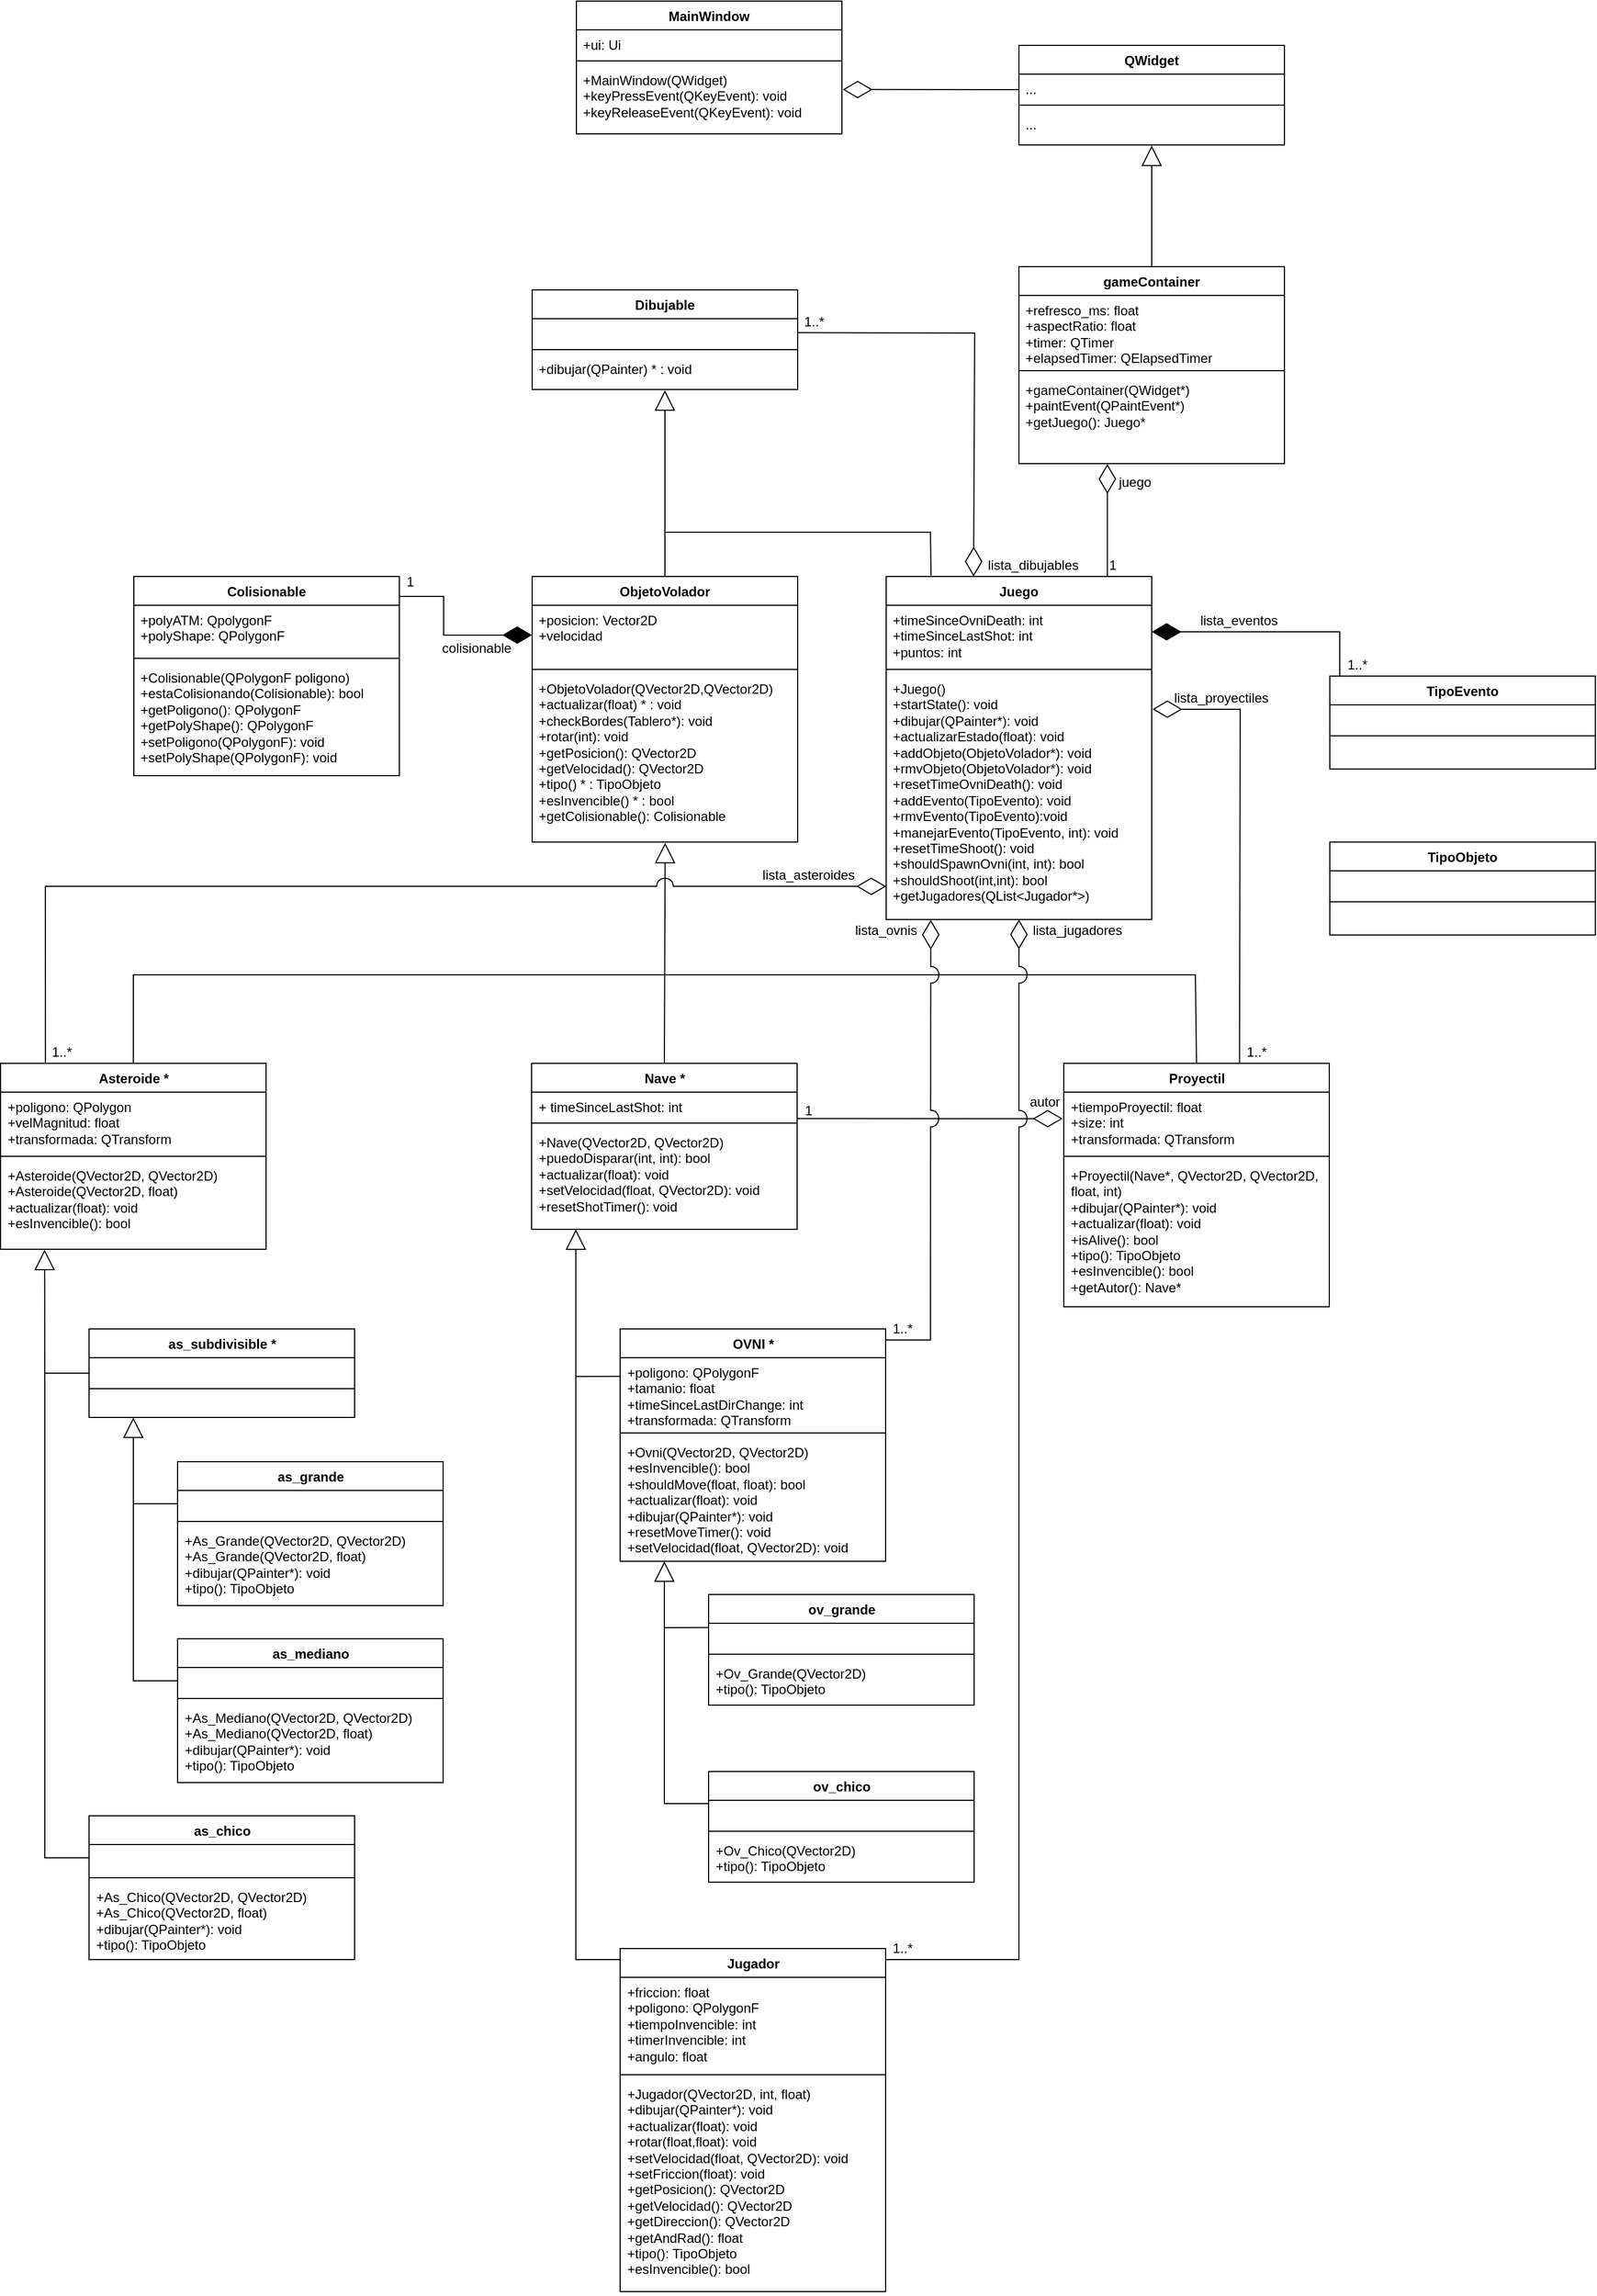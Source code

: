 <mxfile version="24.7.17">
  <diagram name="Page-1" id="pn2IBiz9rQjY-bVvJvox">
    <mxGraphModel dx="819" dy="2820" grid="1" gridSize="10" guides="1" tooltips="1" connect="1" arrows="1" fold="1" page="1" pageScale="1" pageWidth="827" pageHeight="1169" math="0" shadow="0">
      <root>
        <mxCell id="0" />
        <mxCell id="1" parent="0" />
        <mxCell id="4KDGW-qGhdqhRM9TrZcH-5" value="as_grande" style="swimlane;fontStyle=1;align=center;verticalAlign=top;childLayout=stackLayout;horizontal=1;startSize=26;horizontalStack=0;resizeParent=1;resizeParentMax=0;resizeLast=0;collapsible=1;marginBottom=0;whiteSpace=wrap;html=1;" parent="1" vertex="1">
          <mxGeometry x="199.5" y="-200" width="240" height="130" as="geometry" />
        </mxCell>
        <mxCell id="4KDGW-qGhdqhRM9TrZcH-6" value="&amp;nbsp;" style="text;strokeColor=none;fillColor=none;align=left;verticalAlign=top;spacingLeft=4;spacingRight=4;overflow=hidden;rotatable=0;points=[[0,0.5],[1,0.5]];portConstraint=eastwest;whiteSpace=wrap;html=1;" parent="4KDGW-qGhdqhRM9TrZcH-5" vertex="1">
          <mxGeometry y="26" width="240" height="24" as="geometry" />
        </mxCell>
        <mxCell id="4KDGW-qGhdqhRM9TrZcH-7" value="" style="line;strokeWidth=1;fillColor=none;align=left;verticalAlign=middle;spacingTop=-1;spacingLeft=3;spacingRight=3;rotatable=0;labelPosition=right;points=[];portConstraint=eastwest;strokeColor=inherit;" parent="4KDGW-qGhdqhRM9TrZcH-5" vertex="1">
          <mxGeometry y="50" width="240" height="8" as="geometry" />
        </mxCell>
        <mxCell id="4KDGW-qGhdqhRM9TrZcH-8" value="+As_Grande(QVector2D, QVector2D)&lt;br&gt;+As_Grande(QVector2D, float)&lt;div&gt;+dibujar(QPainter*): void&lt;/div&gt;&lt;div&gt;+tipo(): TipoObjeto&lt;/div&gt;" style="text;strokeColor=none;fillColor=none;align=left;verticalAlign=top;spacingLeft=4;spacingRight=4;overflow=hidden;rotatable=0;points=[[0,0.5],[1,0.5]];portConstraint=eastwest;whiteSpace=wrap;html=1;" parent="4KDGW-qGhdqhRM9TrZcH-5" vertex="1">
          <mxGeometry y="58" width="240" height="72" as="geometry" />
        </mxCell>
        <mxCell id="4KDGW-qGhdqhRM9TrZcH-9" value="as_mediano" style="swimlane;fontStyle=1;align=center;verticalAlign=top;childLayout=stackLayout;horizontal=1;startSize=26;horizontalStack=0;resizeParent=1;resizeParentMax=0;resizeLast=0;collapsible=1;marginBottom=0;whiteSpace=wrap;html=1;" parent="1" vertex="1">
          <mxGeometry x="199.5" y="-40" width="240" height="130" as="geometry" />
        </mxCell>
        <mxCell id="4KDGW-qGhdqhRM9TrZcH-10" value="&amp;nbsp;" style="text;strokeColor=none;fillColor=none;align=left;verticalAlign=top;spacingLeft=4;spacingRight=4;overflow=hidden;rotatable=0;points=[[0,0.5],[1,0.5]];portConstraint=eastwest;whiteSpace=wrap;html=1;" parent="4KDGW-qGhdqhRM9TrZcH-9" vertex="1">
          <mxGeometry y="26" width="240" height="24" as="geometry" />
        </mxCell>
        <mxCell id="4KDGW-qGhdqhRM9TrZcH-11" value="" style="line;strokeWidth=1;fillColor=none;align=left;verticalAlign=middle;spacingTop=-1;spacingLeft=3;spacingRight=3;rotatable=0;labelPosition=right;points=[];portConstraint=eastwest;strokeColor=inherit;" parent="4KDGW-qGhdqhRM9TrZcH-9" vertex="1">
          <mxGeometry y="50" width="240" height="8" as="geometry" />
        </mxCell>
        <mxCell id="4KDGW-qGhdqhRM9TrZcH-12" value="+As_Mediano(QVector2D, QVector2D)&lt;br&gt;+As_Mediano(QVector2D, float)&lt;div&gt;+dibujar(QPainter*): void&lt;/div&gt;&lt;div&gt;+tipo(): TipoObjeto&lt;/div&gt;" style="text;strokeColor=none;fillColor=none;align=left;verticalAlign=top;spacingLeft=4;spacingRight=4;overflow=hidden;rotatable=0;points=[[0,0.5],[1,0.5]];portConstraint=eastwest;whiteSpace=wrap;html=1;" parent="4KDGW-qGhdqhRM9TrZcH-9" vertex="1">
          <mxGeometry y="58" width="240" height="72" as="geometry" />
        </mxCell>
        <mxCell id="4KDGW-qGhdqhRM9TrZcH-13" value="as_chico&lt;div&gt;&lt;br&gt;&lt;/div&gt;" style="swimlane;fontStyle=1;align=center;verticalAlign=top;childLayout=stackLayout;horizontal=1;startSize=26;horizontalStack=0;resizeParent=1;resizeParentMax=0;resizeLast=0;collapsible=1;marginBottom=0;whiteSpace=wrap;html=1;" parent="1" vertex="1">
          <mxGeometry x="119.5" y="120" width="240" height="130" as="geometry" />
        </mxCell>
        <mxCell id="4KDGW-qGhdqhRM9TrZcH-14" value="&amp;nbsp;" style="text;strokeColor=none;fillColor=none;align=left;verticalAlign=top;spacingLeft=4;spacingRight=4;overflow=hidden;rotatable=0;points=[[0,0.5],[1,0.5]];portConstraint=eastwest;whiteSpace=wrap;html=1;" parent="4KDGW-qGhdqhRM9TrZcH-13" vertex="1">
          <mxGeometry y="26" width="240" height="26" as="geometry" />
        </mxCell>
        <mxCell id="4KDGW-qGhdqhRM9TrZcH-15" value="" style="line;strokeWidth=1;fillColor=none;align=left;verticalAlign=middle;spacingTop=-1;spacingLeft=3;spacingRight=3;rotatable=0;labelPosition=right;points=[];portConstraint=eastwest;strokeColor=inherit;" parent="4KDGW-qGhdqhRM9TrZcH-13" vertex="1">
          <mxGeometry y="52" width="240" height="8" as="geometry" />
        </mxCell>
        <mxCell id="4KDGW-qGhdqhRM9TrZcH-16" value="+As_Chico(QVector2D, QVector2D)&lt;br&gt;+As_Chico(QVector2D, float)&lt;div&gt;+dibujar(QPainter*): void&lt;/div&gt;&lt;div&gt;+tipo(): TipoObjeto&lt;/div&gt;" style="text;strokeColor=none;fillColor=none;align=left;verticalAlign=top;spacingLeft=4;spacingRight=4;overflow=hidden;rotatable=0;points=[[0,0.5],[1,0.5]];portConstraint=eastwest;whiteSpace=wrap;html=1;" parent="4KDGW-qGhdqhRM9TrZcH-13" vertex="1">
          <mxGeometry y="60" width="240" height="70" as="geometry" />
        </mxCell>
        <mxCell id="4KDGW-qGhdqhRM9TrZcH-23" value="as_subdivisible *&lt;div&gt;&lt;br&gt;&lt;/div&gt;" style="swimlane;fontStyle=1;align=center;verticalAlign=top;childLayout=stackLayout;horizontal=1;startSize=26;horizontalStack=0;resizeParent=1;resizeParentMax=0;resizeLast=0;collapsible=1;marginBottom=0;whiteSpace=wrap;html=1;" parent="1" vertex="1">
          <mxGeometry x="119.5" y="-320" width="240" height="80" as="geometry" />
        </mxCell>
        <mxCell id="4KDGW-qGhdqhRM9TrZcH-24" value="&amp;nbsp;" style="text;strokeColor=none;fillColor=none;align=left;verticalAlign=top;spacingLeft=4;spacingRight=4;overflow=hidden;rotatable=0;points=[[0,0.5],[1,0.5]];portConstraint=eastwest;whiteSpace=wrap;html=1;" parent="4KDGW-qGhdqhRM9TrZcH-23" vertex="1">
          <mxGeometry y="26" width="240" height="24" as="geometry" />
        </mxCell>
        <mxCell id="4KDGW-qGhdqhRM9TrZcH-25" value="" style="line;strokeWidth=1;fillColor=none;align=left;verticalAlign=middle;spacingTop=-1;spacingLeft=3;spacingRight=3;rotatable=0;labelPosition=right;points=[];portConstraint=eastwest;strokeColor=inherit;" parent="4KDGW-qGhdqhRM9TrZcH-23" vertex="1">
          <mxGeometry y="50" width="240" height="8" as="geometry" />
        </mxCell>
        <mxCell id="4KDGW-qGhdqhRM9TrZcH-26" value="&amp;nbsp;" style="text;strokeColor=none;fillColor=none;align=left;verticalAlign=top;spacingLeft=4;spacingRight=4;overflow=hidden;rotatable=0;points=[[0,0.5],[1,0.5]];portConstraint=eastwest;whiteSpace=wrap;html=1;" parent="4KDGW-qGhdqhRM9TrZcH-23" vertex="1">
          <mxGeometry y="58" width="240" height="22" as="geometry" />
        </mxCell>
        <mxCell id="4KDGW-qGhdqhRM9TrZcH-28" value="OVNI *" style="swimlane;fontStyle=1;align=center;verticalAlign=top;childLayout=stackLayout;horizontal=1;startSize=26;horizontalStack=0;resizeParent=1;resizeParentMax=0;resizeLast=0;collapsible=1;marginBottom=0;whiteSpace=wrap;html=1;" parent="1" vertex="1">
          <mxGeometry x="599.5" y="-320" width="240" height="210" as="geometry" />
        </mxCell>
        <mxCell id="4KDGW-qGhdqhRM9TrZcH-29" value="+poligono: QPolygonF&lt;div&gt;+tamanio: float&lt;/div&gt;&lt;div&gt;+timeSinceLastDirChange: int&lt;/div&gt;&lt;div&gt;+transformada: QTransform&lt;/div&gt;" style="text;strokeColor=none;fillColor=none;align=left;verticalAlign=top;spacingLeft=4;spacingRight=4;overflow=hidden;rotatable=0;points=[[0,0.5],[1,0.5]];portConstraint=eastwest;whiteSpace=wrap;html=1;" parent="4KDGW-qGhdqhRM9TrZcH-28" vertex="1">
          <mxGeometry y="26" width="240" height="64" as="geometry" />
        </mxCell>
        <mxCell id="4KDGW-qGhdqhRM9TrZcH-30" value="" style="line;strokeWidth=1;fillColor=none;align=left;verticalAlign=middle;spacingTop=-1;spacingLeft=3;spacingRight=3;rotatable=0;labelPosition=right;points=[];portConstraint=eastwest;strokeColor=inherit;" parent="4KDGW-qGhdqhRM9TrZcH-28" vertex="1">
          <mxGeometry y="90" width="240" height="8" as="geometry" />
        </mxCell>
        <mxCell id="4KDGW-qGhdqhRM9TrZcH-31" value="+Ovni(QVector2D, QVector2D)&lt;div&gt;+esInvencible(): bool&lt;/div&gt;&lt;div&gt;+shouldMove(float, float): bool&lt;/div&gt;&lt;div&gt;+actualizar(float): void&lt;/div&gt;&lt;div&gt;+dibujar(QPainter*): void&lt;/div&gt;&lt;div&gt;+resetMoveTimer(): void&lt;/div&gt;&lt;div&gt;+setVelocidad(float, QVector2D): void&lt;/div&gt;" style="text;strokeColor=none;fillColor=none;align=left;verticalAlign=top;spacingLeft=4;spacingRight=4;overflow=hidden;rotatable=0;points=[[0,0.5],[1,0.5]];portConstraint=eastwest;whiteSpace=wrap;html=1;" parent="4KDGW-qGhdqhRM9TrZcH-28" vertex="1">
          <mxGeometry y="98" width="240" height="112" as="geometry" />
        </mxCell>
        <mxCell id="4KDGW-qGhdqhRM9TrZcH-32" value="ov_grande" style="swimlane;fontStyle=1;align=center;verticalAlign=top;childLayout=stackLayout;horizontal=1;startSize=26;horizontalStack=0;resizeParent=1;resizeParentMax=0;resizeLast=0;collapsible=1;marginBottom=0;whiteSpace=wrap;html=1;" parent="1" vertex="1">
          <mxGeometry x="679.5" y="-80" width="240" height="100" as="geometry" />
        </mxCell>
        <mxCell id="4KDGW-qGhdqhRM9TrZcH-33" value="&amp;nbsp;" style="text;strokeColor=none;fillColor=none;align=left;verticalAlign=top;spacingLeft=4;spacingRight=4;overflow=hidden;rotatable=0;points=[[0,0.5],[1,0.5]];portConstraint=eastwest;whiteSpace=wrap;html=1;" parent="4KDGW-qGhdqhRM9TrZcH-32" vertex="1">
          <mxGeometry y="26" width="240" height="24" as="geometry" />
        </mxCell>
        <mxCell id="4KDGW-qGhdqhRM9TrZcH-34" value="" style="line;strokeWidth=1;fillColor=none;align=left;verticalAlign=middle;spacingTop=-1;spacingLeft=3;spacingRight=3;rotatable=0;labelPosition=right;points=[];portConstraint=eastwest;strokeColor=inherit;" parent="4KDGW-qGhdqhRM9TrZcH-32" vertex="1">
          <mxGeometry y="50" width="240" height="8" as="geometry" />
        </mxCell>
        <mxCell id="4KDGW-qGhdqhRM9TrZcH-35" value="+Ov_Grande(QVector2D)&lt;div&gt;+tipo(): TipoObjeto&lt;/div&gt;" style="text;strokeColor=none;fillColor=none;align=left;verticalAlign=top;spacingLeft=4;spacingRight=4;overflow=hidden;rotatable=0;points=[[0,0.5],[1,0.5]];portConstraint=eastwest;whiteSpace=wrap;html=1;" parent="4KDGW-qGhdqhRM9TrZcH-32" vertex="1">
          <mxGeometry y="58" width="240" height="42" as="geometry" />
        </mxCell>
        <mxCell id="4KDGW-qGhdqhRM9TrZcH-36" value="ov_chico" style="swimlane;fontStyle=1;align=center;verticalAlign=top;childLayout=stackLayout;horizontal=1;startSize=26;horizontalStack=0;resizeParent=1;resizeParentMax=0;resizeLast=0;collapsible=1;marginBottom=0;whiteSpace=wrap;html=1;" parent="1" vertex="1">
          <mxGeometry x="679.5" y="80" width="240" height="100" as="geometry" />
        </mxCell>
        <mxCell id="4KDGW-qGhdqhRM9TrZcH-37" value="&amp;nbsp;" style="text;strokeColor=none;fillColor=none;align=left;verticalAlign=top;spacingLeft=4;spacingRight=4;overflow=hidden;rotatable=0;points=[[0,0.5],[1,0.5]];portConstraint=eastwest;whiteSpace=wrap;html=1;" parent="4KDGW-qGhdqhRM9TrZcH-36" vertex="1">
          <mxGeometry y="26" width="240" height="24" as="geometry" />
        </mxCell>
        <mxCell id="4KDGW-qGhdqhRM9TrZcH-38" value="" style="line;strokeWidth=1;fillColor=none;align=left;verticalAlign=middle;spacingTop=-1;spacingLeft=3;spacingRight=3;rotatable=0;labelPosition=right;points=[];portConstraint=eastwest;strokeColor=inherit;" parent="4KDGW-qGhdqhRM9TrZcH-36" vertex="1">
          <mxGeometry y="50" width="240" height="8" as="geometry" />
        </mxCell>
        <mxCell id="4KDGW-qGhdqhRM9TrZcH-39" value="+Ov_Chico(QVector2D)&lt;div&gt;+tipo(): TipoObjeto&lt;/div&gt;" style="text;strokeColor=none;fillColor=none;align=left;verticalAlign=top;spacingLeft=4;spacingRight=4;overflow=hidden;rotatable=0;points=[[0,0.5],[1,0.5]];portConstraint=eastwest;whiteSpace=wrap;html=1;" parent="4KDGW-qGhdqhRM9TrZcH-36" vertex="1">
          <mxGeometry y="58" width="240" height="42" as="geometry" />
        </mxCell>
        <mxCell id="4KDGW-qGhdqhRM9TrZcH-42" value="Jugador" style="swimlane;fontStyle=1;align=center;verticalAlign=top;childLayout=stackLayout;horizontal=1;startSize=26;horizontalStack=0;resizeParent=1;resizeParentMax=0;resizeLast=0;collapsible=1;marginBottom=0;whiteSpace=wrap;html=1;" parent="1" vertex="1">
          <mxGeometry x="599.5" y="240" width="240" height="310" as="geometry" />
        </mxCell>
        <mxCell id="4KDGW-qGhdqhRM9TrZcH-43" value="+friccion: float&lt;div&gt;+poligono: QPolygonF&lt;/div&gt;&lt;div&gt;+tiempoInvencible: int&lt;/div&gt;&lt;div&gt;+timerInvencible: int&lt;/div&gt;&lt;div&gt;+angulo: float&lt;/div&gt;" style="text;strokeColor=none;fillColor=none;align=left;verticalAlign=top;spacingLeft=4;spacingRight=4;overflow=hidden;rotatable=0;points=[[0,0.5],[1,0.5]];portConstraint=eastwest;whiteSpace=wrap;html=1;" parent="4KDGW-qGhdqhRM9TrZcH-42" vertex="1">
          <mxGeometry y="26" width="240" height="84" as="geometry" />
        </mxCell>
        <mxCell id="4KDGW-qGhdqhRM9TrZcH-44" value="" style="line;strokeWidth=1;fillColor=none;align=left;verticalAlign=middle;spacingTop=-1;spacingLeft=3;spacingRight=3;rotatable=0;labelPosition=right;points=[];portConstraint=eastwest;strokeColor=inherit;" parent="4KDGW-qGhdqhRM9TrZcH-42" vertex="1">
          <mxGeometry y="110" width="240" height="8" as="geometry" />
        </mxCell>
        <mxCell id="4KDGW-qGhdqhRM9TrZcH-45" value="&lt;div&gt;+Jugador(QVector2D, int, float)&lt;/div&gt;&lt;div&gt;+dibujar(QPainter*): void&lt;/div&gt;&lt;div&gt;+actualizar(float): void&lt;/div&gt;&lt;div&gt;+rotar(float,float): void&lt;/div&gt;&lt;div&gt;+setVelocidad(float, QVector2D): void&lt;/div&gt;&lt;div&gt;+setFriccion(float): void&lt;/div&gt;&lt;div&gt;+getPosicion(): QVector2D&lt;/div&gt;&lt;div&gt;+getVelocidad(): QVector2D&lt;/div&gt;&lt;div&gt;+getDireccion(): QVector2D&lt;/div&gt;&lt;div&gt;+getAndRad(): float&lt;/div&gt;&lt;div&gt;+tipo(): TipoObjeto&lt;/div&gt;&lt;div&gt;+esInvencible(): bool&lt;/div&gt;" style="text;strokeColor=none;fillColor=none;align=left;verticalAlign=top;spacingLeft=4;spacingRight=4;overflow=hidden;rotatable=0;points=[[0,0.5],[1,0.5]];portConstraint=eastwest;whiteSpace=wrap;html=1;" parent="4KDGW-qGhdqhRM9TrZcH-42" vertex="1">
          <mxGeometry y="118" width="240" height="192" as="geometry" />
        </mxCell>
        <mxCell id="4KDGW-qGhdqhRM9TrZcH-46" value="Proyectil" style="swimlane;fontStyle=1;align=center;verticalAlign=top;childLayout=stackLayout;horizontal=1;startSize=26;horizontalStack=0;resizeParent=1;resizeParentMax=0;resizeLast=0;collapsible=1;marginBottom=0;whiteSpace=wrap;html=1;" parent="1" vertex="1">
          <mxGeometry x="1000.5" y="-560" width="240" height="220" as="geometry" />
        </mxCell>
        <mxCell id="4KDGW-qGhdqhRM9TrZcH-47" value="&lt;div&gt;+tiempoProyectil: float&lt;/div&gt;&lt;div&gt;+size: int&lt;/div&gt;&lt;div&gt;+transformada: QTransform&lt;/div&gt;" style="text;strokeColor=none;fillColor=none;align=left;verticalAlign=top;spacingLeft=4;spacingRight=4;overflow=hidden;rotatable=0;points=[[0,0.5],[1,0.5]];portConstraint=eastwest;whiteSpace=wrap;html=1;" parent="4KDGW-qGhdqhRM9TrZcH-46" vertex="1">
          <mxGeometry y="26" width="240" height="54" as="geometry" />
        </mxCell>
        <mxCell id="4KDGW-qGhdqhRM9TrZcH-48" value="" style="line;strokeWidth=1;fillColor=none;align=left;verticalAlign=middle;spacingTop=-1;spacingLeft=3;spacingRight=3;rotatable=0;labelPosition=right;points=[];portConstraint=eastwest;strokeColor=inherit;" parent="4KDGW-qGhdqhRM9TrZcH-46" vertex="1">
          <mxGeometry y="80" width="240" height="8" as="geometry" />
        </mxCell>
        <mxCell id="4KDGW-qGhdqhRM9TrZcH-49" value="+Proyectil(Nave*, QVector2D, QVector2D, float, int)&lt;div&gt;+dibujar(QPainter*): void&lt;/div&gt;&lt;div&gt;+actualizar(float): void&lt;/div&gt;&lt;div&gt;+isAlive(): bool&lt;/div&gt;&lt;div&gt;+tipo(): TipoObjeto&lt;/div&gt;&lt;div&gt;+esInvencible(): bool&lt;/div&gt;&lt;div&gt;+getAutor(): Nave*&lt;/div&gt;" style="text;strokeColor=none;fillColor=none;align=left;verticalAlign=top;spacingLeft=4;spacingRight=4;overflow=hidden;rotatable=0;points=[[0,0.5],[1,0.5]];portConstraint=eastwest;whiteSpace=wrap;html=1;" parent="4KDGW-qGhdqhRM9TrZcH-46" vertex="1">
          <mxGeometry y="88" width="240" height="132" as="geometry" />
        </mxCell>
        <mxCell id="4KDGW-qGhdqhRM9TrZcH-51" value="Nave *" style="swimlane;fontStyle=1;align=center;verticalAlign=top;childLayout=stackLayout;horizontal=1;startSize=26;horizontalStack=0;resizeParent=1;resizeParentMax=0;resizeLast=0;collapsible=1;marginBottom=0;whiteSpace=wrap;html=1;" parent="1" vertex="1">
          <mxGeometry x="519.5" y="-560" width="240" height="150" as="geometry" />
        </mxCell>
        <mxCell id="4KDGW-qGhdqhRM9TrZcH-52" value="+ timeSinceLastShot: int&lt;div&gt;&lt;/div&gt;" style="text;strokeColor=none;fillColor=none;align=left;verticalAlign=top;spacingLeft=4;spacingRight=4;overflow=hidden;rotatable=0;points=[[0,0.5],[1,0.5]];portConstraint=eastwest;whiteSpace=wrap;html=1;" parent="4KDGW-qGhdqhRM9TrZcH-51" vertex="1">
          <mxGeometry y="26" width="240" height="24" as="geometry" />
        </mxCell>
        <mxCell id="4KDGW-qGhdqhRM9TrZcH-53" value="" style="line;strokeWidth=1;fillColor=none;align=left;verticalAlign=middle;spacingTop=-1;spacingLeft=3;spacingRight=3;rotatable=0;labelPosition=right;points=[];portConstraint=eastwest;strokeColor=inherit;" parent="4KDGW-qGhdqhRM9TrZcH-51" vertex="1">
          <mxGeometry y="50" width="240" height="8" as="geometry" />
        </mxCell>
        <mxCell id="4KDGW-qGhdqhRM9TrZcH-54" value="+Nave(QVector2D, QVector2D)&lt;div&gt;+puedoDisparar(int, int): bool&lt;/div&gt;&lt;div&gt;+actualizar(float): void&lt;/div&gt;&lt;div&gt;+setVelocidad(float, QVector2D): void&lt;/div&gt;&lt;div&gt;+resetShotTimer(): void&lt;/div&gt;&lt;div&gt;&lt;br&gt;&lt;/div&gt;" style="text;strokeColor=none;fillColor=none;align=left;verticalAlign=top;spacingLeft=4;spacingRight=4;overflow=hidden;rotatable=0;points=[[0,0.5],[1,0.5]];portConstraint=eastwest;whiteSpace=wrap;html=1;" parent="4KDGW-qGhdqhRM9TrZcH-51" vertex="1">
          <mxGeometry y="58" width="240" height="92" as="geometry" />
        </mxCell>
        <mxCell id="4KDGW-qGhdqhRM9TrZcH-63" value="ObjetoVolador" style="swimlane;fontStyle=1;align=center;verticalAlign=top;childLayout=stackLayout;horizontal=1;startSize=26;horizontalStack=0;resizeParent=1;resizeParentMax=0;resizeLast=0;collapsible=1;marginBottom=0;whiteSpace=wrap;html=1;" parent="1" vertex="1">
          <mxGeometry x="520" y="-1000" width="240" height="240" as="geometry" />
        </mxCell>
        <mxCell id="4KDGW-qGhdqhRM9TrZcH-64" value="+posicion: Vector2D&lt;div&gt;+velocidad&lt;/div&gt;&lt;div&gt;&lt;br&gt;&lt;/div&gt;" style="text;strokeColor=none;fillColor=none;align=left;verticalAlign=top;spacingLeft=4;spacingRight=4;overflow=hidden;rotatable=0;points=[[0,0.5],[1,0.5]];portConstraint=eastwest;whiteSpace=wrap;html=1;" parent="4KDGW-qGhdqhRM9TrZcH-63" vertex="1">
          <mxGeometry y="26" width="240" height="54" as="geometry" />
        </mxCell>
        <mxCell id="4KDGW-qGhdqhRM9TrZcH-65" value="" style="line;strokeWidth=1;fillColor=none;align=left;verticalAlign=middle;spacingTop=-1;spacingLeft=3;spacingRight=3;rotatable=0;labelPosition=right;points=[];portConstraint=eastwest;strokeColor=inherit;" parent="4KDGW-qGhdqhRM9TrZcH-63" vertex="1">
          <mxGeometry y="80" width="240" height="8" as="geometry" />
        </mxCell>
        <mxCell id="4KDGW-qGhdqhRM9TrZcH-66" value="+ObjetoVolador(QVector2D,QVector2D)&lt;div&gt;+actualizar(float) * : void&lt;/div&gt;&lt;div&gt;+checkBordes(Tablero*): void&lt;/div&gt;&lt;div&gt;+rotar(int): void&lt;/div&gt;&lt;div&gt;+getPosicion():&amp;nbsp;&lt;span style=&quot;background-color: initial;&quot;&gt;QVector2D&lt;/span&gt;&lt;/div&gt;&lt;div&gt;&lt;span style=&quot;background-color: initial;&quot;&gt;+getVelocidad():&amp;nbsp;&lt;/span&gt;&lt;span style=&quot;background-color: initial;&quot;&gt;QVector2D&lt;/span&gt;&lt;/div&gt;&lt;div&gt;&lt;span style=&quot;background-color: initial;&quot;&gt;+tipo() * : TipoObjeto&lt;/span&gt;&lt;/div&gt;&lt;div&gt;+esInvencible() * : bool&lt;/div&gt;&lt;div&gt;+getColisionable(): Colisionable&lt;/div&gt;" style="text;strokeColor=none;fillColor=none;align=left;verticalAlign=top;spacingLeft=4;spacingRight=4;overflow=hidden;rotatable=0;points=[[0,0.5],[1,0.5]];portConstraint=eastwest;whiteSpace=wrap;html=1;" parent="4KDGW-qGhdqhRM9TrZcH-63" vertex="1">
          <mxGeometry y="88" width="240" height="152" as="geometry" />
        </mxCell>
        <mxCell id="X3d0VEIttys0VYD3bVM_-2" value="Asteroide *" style="swimlane;fontStyle=1;align=center;verticalAlign=top;childLayout=stackLayout;horizontal=1;startSize=26;horizontalStack=0;resizeParent=1;resizeParentMax=0;resizeLast=0;collapsible=1;marginBottom=0;whiteSpace=wrap;html=1;" vertex="1" parent="1">
          <mxGeometry x="39.5" y="-560" width="240" height="168" as="geometry" />
        </mxCell>
        <mxCell id="X3d0VEIttys0VYD3bVM_-3" value="+poligono: QPolygon&lt;div&gt;&lt;/div&gt;&lt;div&gt;+velMagnitud: float&lt;/div&gt;&lt;div&gt;+transformada: QTransform&lt;/div&gt;" style="text;strokeColor=none;fillColor=none;align=left;verticalAlign=top;spacingLeft=4;spacingRight=4;overflow=hidden;rotatable=0;points=[[0,0.5],[1,0.5]];portConstraint=eastwest;whiteSpace=wrap;html=1;" vertex="1" parent="X3d0VEIttys0VYD3bVM_-2">
          <mxGeometry y="26" width="240" height="54" as="geometry" />
        </mxCell>
        <mxCell id="X3d0VEIttys0VYD3bVM_-4" value="" style="line;strokeWidth=1;fillColor=none;align=left;verticalAlign=middle;spacingTop=-1;spacingLeft=3;spacingRight=3;rotatable=0;labelPosition=right;points=[];portConstraint=eastwest;strokeColor=inherit;" vertex="1" parent="X3d0VEIttys0VYD3bVM_-2">
          <mxGeometry y="80" width="240" height="8" as="geometry" />
        </mxCell>
        <mxCell id="X3d0VEIttys0VYD3bVM_-5" value="+Asteroide(QVector2D, QVector2D)&lt;br&gt;+Asteroide(QVector2D, float)&lt;div&gt;+actualizar(float): void&lt;/div&gt;&lt;div&gt;+esInvencible(): bool&lt;br&gt;&lt;div&gt;&lt;span style=&quot;color: rgba(0, 0, 0, 0); font-family: monospace; font-size: 0px; text-wrap: nowrap;&quot;&gt;+%3CmxGraphModel%3E%3Croot%3E%3CmxCell%20id%3D%220%22%2F%3E%3CmxCell%20id%3D%221%22%20parent%3D%220%22%2F%3E%3CmxCell%20id%3D%222%22%20value%3D%22%22%20style%3D%22endArrow%3Dblock%3BendSize%3D16%3BendFill%3D0%3Bhtml%3D1%3Brounded%3D0%3BentryX%3D0.501%3BentryY%3D1.004%3BentryDx%3D0%3BentryDy%3D0%3BentryPerimeter%3D0%3BexitX%3D0.5%3BexitY%3D0%3BexitDx%3D0%3BexitDy%3D0%3B%22%20edge%3D%221%22%20parent%3D%221%22%3E%3CmxGeometry%20width%3D%22160%22%20relative%3D%221%22%20as%3D%22geometry%22%3E%3CmxPoint%20x%3D%22640%22%20y%3D%22-600%22%20as%3D%22sourcePoint%22%2F%3E%3CmxPoint%20x%3D%22640%22%20y%3D%22-759%22%20as%3D%22targetPoint%22%2F%3E%3C%2FmxGeometry%3E%3C%2FmxCell%3E%3C%2Froot%3E%3C%2FmxGraphModel%3EQV&lt;br&gt;&lt;br&gt;&lt;/span&gt;&lt;/div&gt;&lt;/div&gt;" style="text;strokeColor=none;fillColor=none;align=left;verticalAlign=top;spacingLeft=4;spacingRight=4;overflow=hidden;rotatable=0;points=[[0,0.5],[1,0.5]];portConstraint=eastwest;whiteSpace=wrap;html=1;" vertex="1" parent="X3d0VEIttys0VYD3bVM_-2">
          <mxGeometry y="88" width="240" height="80" as="geometry" />
        </mxCell>
        <mxCell id="X3d0VEIttys0VYD3bVM_-7" value="Dibujable" style="swimlane;fontStyle=1;align=center;verticalAlign=top;childLayout=stackLayout;horizontal=1;startSize=26;horizontalStack=0;resizeParent=1;resizeParentMax=0;resizeLast=0;collapsible=1;marginBottom=0;whiteSpace=wrap;html=1;" vertex="1" parent="1">
          <mxGeometry x="520" y="-1259" width="240" height="90" as="geometry" />
        </mxCell>
        <mxCell id="X3d0VEIttys0VYD3bVM_-8" value="&lt;div&gt;&lt;/div&gt;" style="text;strokeColor=none;fillColor=none;align=left;verticalAlign=top;spacingLeft=4;spacingRight=4;overflow=hidden;rotatable=0;points=[[0,0.5],[1,0.5]];portConstraint=eastwest;whiteSpace=wrap;html=1;" vertex="1" parent="X3d0VEIttys0VYD3bVM_-7">
          <mxGeometry y="26" width="240" height="24" as="geometry" />
        </mxCell>
        <mxCell id="X3d0VEIttys0VYD3bVM_-9" value="" style="line;strokeWidth=1;fillColor=none;align=left;verticalAlign=middle;spacingTop=-1;spacingLeft=3;spacingRight=3;rotatable=0;labelPosition=right;points=[];portConstraint=eastwest;strokeColor=inherit;" vertex="1" parent="X3d0VEIttys0VYD3bVM_-7">
          <mxGeometry y="50" width="240" height="8" as="geometry" />
        </mxCell>
        <mxCell id="X3d0VEIttys0VYD3bVM_-10" value="&lt;div&gt;+dibujar(QPainter) * : void&amp;nbsp;&lt;/div&gt;" style="text;strokeColor=none;fillColor=none;align=left;verticalAlign=top;spacingLeft=4;spacingRight=4;overflow=hidden;rotatable=0;points=[[0,0.5],[1,0.5]];portConstraint=eastwest;whiteSpace=wrap;html=1;" vertex="1" parent="X3d0VEIttys0VYD3bVM_-7">
          <mxGeometry y="58" width="240" height="32" as="geometry" />
        </mxCell>
        <mxCell id="X3d0VEIttys0VYD3bVM_-11" value="gameContainer" style="swimlane;fontStyle=1;align=center;verticalAlign=top;childLayout=stackLayout;horizontal=1;startSize=26;horizontalStack=0;resizeParent=1;resizeParentMax=0;resizeLast=0;collapsible=1;marginBottom=0;whiteSpace=wrap;html=1;" vertex="1" parent="1">
          <mxGeometry x="960" y="-1280" width="240" height="178" as="geometry" />
        </mxCell>
        <mxCell id="X3d0VEIttys0VYD3bVM_-12" value="+refresco_ms: float&lt;div&gt;&lt;/div&gt;&lt;div&gt;+aspectRatio: floa&lt;span style=&quot;background-color: initial;&quot;&gt;t&lt;/span&gt;&lt;/div&gt;&lt;div&gt;&lt;span style=&quot;background-color: initial;&quot;&gt;+timer: QTimer&lt;/span&gt;&lt;/div&gt;&lt;div&gt;&lt;span style=&quot;background-color: initial;&quot;&gt;+elapsedTimer: QElapsedTimer&lt;/span&gt;&lt;/div&gt;" style="text;strokeColor=none;fillColor=none;align=left;verticalAlign=top;spacingLeft=4;spacingRight=4;overflow=hidden;rotatable=0;points=[[0,0.5],[1,0.5]];portConstraint=eastwest;whiteSpace=wrap;html=1;" vertex="1" parent="X3d0VEIttys0VYD3bVM_-11">
          <mxGeometry y="26" width="240" height="64" as="geometry" />
        </mxCell>
        <mxCell id="X3d0VEIttys0VYD3bVM_-13" value="" style="line;strokeWidth=1;fillColor=none;align=left;verticalAlign=middle;spacingTop=-1;spacingLeft=3;spacingRight=3;rotatable=0;labelPosition=right;points=[];portConstraint=eastwest;strokeColor=inherit;" vertex="1" parent="X3d0VEIttys0VYD3bVM_-11">
          <mxGeometry y="90" width="240" height="8" as="geometry" />
        </mxCell>
        <mxCell id="X3d0VEIttys0VYD3bVM_-14" value="+gameContainer(QWidget*)&lt;div&gt;+paintEvent(QPaintEvent*)&lt;/div&gt;&lt;div&gt;+getJuego(): Juego*&lt;/div&gt;" style="text;strokeColor=none;fillColor=none;align=left;verticalAlign=top;spacingLeft=4;spacingRight=4;overflow=hidden;rotatable=0;points=[[0,0.5],[1,0.5]];portConstraint=eastwest;whiteSpace=wrap;html=1;" vertex="1" parent="X3d0VEIttys0VYD3bVM_-11">
          <mxGeometry y="98" width="240" height="80" as="geometry" />
        </mxCell>
        <mxCell id="X3d0VEIttys0VYD3bVM_-15" value="Juego" style="swimlane;fontStyle=1;align=center;verticalAlign=top;childLayout=stackLayout;horizontal=1;startSize=26;horizontalStack=0;resizeParent=1;resizeParentMax=0;resizeLast=0;collapsible=1;marginBottom=0;whiteSpace=wrap;html=1;" vertex="1" parent="1">
          <mxGeometry x="840" y="-1000" width="240" height="310" as="geometry" />
        </mxCell>
        <mxCell id="X3d0VEIttys0VYD3bVM_-16" value="&lt;div&gt;+timeSinceOvniDeath: int&lt;/div&gt;&lt;div&gt;+timeSinceLastShot: int&lt;/div&gt;&lt;div&gt;+puntos: int&lt;/div&gt;" style="text;strokeColor=none;fillColor=none;align=left;verticalAlign=top;spacingLeft=4;spacingRight=4;overflow=hidden;rotatable=0;points=[[0,0.5],[1,0.5]];portConstraint=eastwest;whiteSpace=wrap;html=1;" vertex="1" parent="X3d0VEIttys0VYD3bVM_-15">
          <mxGeometry y="26" width="240" height="54" as="geometry" />
        </mxCell>
        <mxCell id="X3d0VEIttys0VYD3bVM_-17" value="" style="line;strokeWidth=1;fillColor=none;align=left;verticalAlign=middle;spacingTop=-1;spacingLeft=3;spacingRight=3;rotatable=0;labelPosition=right;points=[];portConstraint=eastwest;strokeColor=inherit;" vertex="1" parent="X3d0VEIttys0VYD3bVM_-15">
          <mxGeometry y="80" width="240" height="8" as="geometry" />
        </mxCell>
        <mxCell id="X3d0VEIttys0VYD3bVM_-18" value="&lt;div&gt;+Juego()&lt;/div&gt;&lt;div&gt;+startState(): void&lt;/div&gt;+dibujar(QPainter*): void&lt;div&gt;+actualizarEstado(float): void&lt;/div&gt;&lt;div&gt;+addObjeto(ObjetoVolador*): void&lt;/div&gt;&lt;div&gt;+rmvObjeto(ObjetoVolador*): void&lt;/div&gt;&lt;div&gt;+resetTimeOvniDeath(): void&lt;/div&gt;&lt;div&gt;+addEvento(TipoEvento): void&lt;/div&gt;&lt;div&gt;+rmvEvento(TipoEvento):void&lt;/div&gt;&lt;div&gt;+manejarEvento(TipoEvento, int): void&lt;/div&gt;&lt;div&gt;+resetTimeShoot(): void&lt;/div&gt;&lt;div&gt;+shouldSpawnOvni(int, int): bool&lt;/div&gt;&lt;div&gt;+shouldShoot(int,int): bool&lt;/div&gt;&lt;div&gt;+getJugadores(QList&amp;lt;Jugador*&amp;gt;)&lt;/div&gt;" style="text;strokeColor=none;fillColor=none;align=left;verticalAlign=top;spacingLeft=4;spacingRight=4;overflow=hidden;rotatable=0;points=[[0,0.5],[1,0.5]];portConstraint=eastwest;whiteSpace=wrap;html=1;" vertex="1" parent="X3d0VEIttys0VYD3bVM_-15">
          <mxGeometry y="88" width="240" height="222" as="geometry" />
        </mxCell>
        <mxCell id="X3d0VEIttys0VYD3bVM_-23" value="TipoObjeto" style="swimlane;fontStyle=1;align=center;verticalAlign=top;childLayout=stackLayout;horizontal=1;startSize=26;horizontalStack=0;resizeParent=1;resizeParentMax=0;resizeLast=0;collapsible=1;marginBottom=0;whiteSpace=wrap;html=1;" vertex="1" parent="1">
          <mxGeometry x="1241" y="-760" width="240" height="84" as="geometry" />
        </mxCell>
        <mxCell id="X3d0VEIttys0VYD3bVM_-24" value="&lt;div&gt;&amp;nbsp;&lt;/div&gt;" style="text;strokeColor=none;fillColor=none;align=left;verticalAlign=top;spacingLeft=4;spacingRight=4;overflow=hidden;rotatable=0;points=[[0,0.5],[1,0.5]];portConstraint=eastwest;whiteSpace=wrap;html=1;" vertex="1" parent="X3d0VEIttys0VYD3bVM_-23">
          <mxGeometry y="26" width="240" height="24" as="geometry" />
        </mxCell>
        <mxCell id="X3d0VEIttys0VYD3bVM_-25" value="" style="line;strokeWidth=1;fillColor=none;align=left;verticalAlign=middle;spacingTop=-1;spacingLeft=3;spacingRight=3;rotatable=0;labelPosition=right;points=[];portConstraint=eastwest;strokeColor=inherit;" vertex="1" parent="X3d0VEIttys0VYD3bVM_-23">
          <mxGeometry y="50" width="240" height="8" as="geometry" />
        </mxCell>
        <mxCell id="X3d0VEIttys0VYD3bVM_-26" value="&amp;nbsp;" style="text;strokeColor=none;fillColor=none;align=left;verticalAlign=top;spacingLeft=4;spacingRight=4;overflow=hidden;rotatable=0;points=[[0,0.5],[1,0.5]];portConstraint=eastwest;whiteSpace=wrap;html=1;" vertex="1" parent="X3d0VEIttys0VYD3bVM_-23">
          <mxGeometry y="58" width="240" height="26" as="geometry" />
        </mxCell>
        <mxCell id="X3d0VEIttys0VYD3bVM_-27" value="Colisionable" style="swimlane;fontStyle=1;align=center;verticalAlign=top;childLayout=stackLayout;horizontal=1;startSize=26;horizontalStack=0;resizeParent=1;resizeParentMax=0;resizeLast=0;collapsible=1;marginBottom=0;whiteSpace=wrap;html=1;" vertex="1" parent="1">
          <mxGeometry x="160" y="-1000" width="240" height="180" as="geometry" />
        </mxCell>
        <mxCell id="X3d0VEIttys0VYD3bVM_-28" value="+polyATM: QpolygonF&lt;div&gt;+polyShape: QPolygonF&lt;/div&gt;" style="text;strokeColor=none;fillColor=none;align=left;verticalAlign=top;spacingLeft=4;spacingRight=4;overflow=hidden;rotatable=0;points=[[0,0.5],[1,0.5]];portConstraint=eastwest;whiteSpace=wrap;html=1;" vertex="1" parent="X3d0VEIttys0VYD3bVM_-27">
          <mxGeometry y="26" width="240" height="44" as="geometry" />
        </mxCell>
        <mxCell id="X3d0VEIttys0VYD3bVM_-29" value="" style="line;strokeWidth=1;fillColor=none;align=left;verticalAlign=middle;spacingTop=-1;spacingLeft=3;spacingRight=3;rotatable=0;labelPosition=right;points=[];portConstraint=eastwest;strokeColor=inherit;" vertex="1" parent="X3d0VEIttys0VYD3bVM_-27">
          <mxGeometry y="70" width="240" height="8" as="geometry" />
        </mxCell>
        <mxCell id="X3d0VEIttys0VYD3bVM_-30" value="+Colisionable(QPolygonF poligono)&lt;div&gt;+estaColisionando(Colisionable): bool&lt;/div&gt;&lt;div&gt;+getPoligono(): QPolygonF&lt;/div&gt;&lt;div&gt;+getPolyShape(): QPolygonF&lt;/div&gt;&lt;div&gt;+setPoligono(QPolygonF): void&lt;/div&gt;&lt;div&gt;+setPolyShape(QPolygonF): void&lt;/div&gt;" style="text;strokeColor=none;fillColor=none;align=left;verticalAlign=top;spacingLeft=4;spacingRight=4;overflow=hidden;rotatable=0;points=[[0,0.5],[1,0.5]];portConstraint=eastwest;whiteSpace=wrap;html=1;" vertex="1" parent="X3d0VEIttys0VYD3bVM_-27">
          <mxGeometry y="78" width="240" height="102" as="geometry" />
        </mxCell>
        <mxCell id="X3d0VEIttys0VYD3bVM_-33" value="" style="endArrow=diamondThin;endFill=1;endSize=24;html=1;rounded=0;entryX=0;entryY=0.5;entryDx=0;entryDy=0;exitX=0.998;exitY=0.1;exitDx=0;exitDy=0;exitPerimeter=0;" edge="1" parent="1" source="X3d0VEIttys0VYD3bVM_-27" target="4KDGW-qGhdqhRM9TrZcH-64">
          <mxGeometry width="160" relative="1" as="geometry">
            <mxPoint x="440" y="-990" as="sourcePoint" />
            <mxPoint x="600" y="-990" as="targetPoint" />
            <Array as="points">
              <mxPoint x="440" y="-982" />
              <mxPoint x="440" y="-947" />
            </Array>
          </mxGeometry>
        </mxCell>
        <mxCell id="X3d0VEIttys0VYD3bVM_-34" value="colisionable" style="text;html=1;align=center;verticalAlign=middle;whiteSpace=wrap;rounded=0;" vertex="1" parent="1">
          <mxGeometry x="440" y="-940" width="60" height="10" as="geometry" />
        </mxCell>
        <mxCell id="X3d0VEIttys0VYD3bVM_-35" value="1" style="text;html=1;align=center;verticalAlign=middle;whiteSpace=wrap;rounded=0;" vertex="1" parent="1">
          <mxGeometry x="400" y="-1010" width="20" height="30" as="geometry" />
        </mxCell>
        <mxCell id="X3d0VEIttys0VYD3bVM_-37" value="" style="endArrow=block;endSize=16;endFill=0;html=1;rounded=0;entryX=0.501;entryY=1.004;entryDx=0;entryDy=0;entryPerimeter=0;exitX=0.5;exitY=0;exitDx=0;exitDy=0;" edge="1" parent="1" source="4KDGW-qGhdqhRM9TrZcH-51" target="4KDGW-qGhdqhRM9TrZcH-66">
          <mxGeometry width="160" relative="1" as="geometry">
            <mxPoint x="370" y="-620" as="sourcePoint" />
            <mxPoint x="530" y="-620" as="targetPoint" />
          </mxGeometry>
        </mxCell>
        <mxCell id="X3d0VEIttys0VYD3bVM_-38" value="" style="endArrow=none;html=1;rounded=0;exitX=0.5;exitY=0;exitDx=0;exitDy=0;" edge="1" parent="1" source="X3d0VEIttys0VYD3bVM_-2">
          <mxGeometry width="50" height="50" relative="1" as="geometry">
            <mxPoint x="649.5" y="-780" as="sourcePoint" />
            <mxPoint x="639.5" y="-640" as="targetPoint" />
            <Array as="points">
              <mxPoint x="159.5" y="-640" />
            </Array>
          </mxGeometry>
        </mxCell>
        <mxCell id="X3d0VEIttys0VYD3bVM_-39" value="" style="endArrow=none;html=1;rounded=0;entryX=0.5;entryY=0;entryDx=0;entryDy=0;" edge="1" parent="1" target="4KDGW-qGhdqhRM9TrZcH-46">
          <mxGeometry width="50" height="50" relative="1" as="geometry">
            <mxPoint x="639.5" y="-640" as="sourcePoint" />
            <mxPoint x="759.5" y="-660" as="targetPoint" />
            <Array as="points">
              <mxPoint x="1119.5" y="-640" />
            </Array>
          </mxGeometry>
        </mxCell>
        <mxCell id="X3d0VEIttys0VYD3bVM_-40" value="" style="endArrow=block;endSize=16;endFill=0;html=1;rounded=0;entryX=0.166;entryY=1.004;entryDx=0;entryDy=0;entryPerimeter=0;exitX=0;exitY=0.583;exitDx=0;exitDy=0;exitPerimeter=0;" edge="1" parent="1" source="4KDGW-qGhdqhRM9TrZcH-24" target="X3d0VEIttys0VYD3bVM_-5">
          <mxGeometry width="160" relative="1" as="geometry">
            <mxPoint x="79.5" y="-223" as="sourcePoint" />
            <mxPoint x="79.5" y="-382" as="targetPoint" />
            <Array as="points">
              <mxPoint x="79.5" y="-280" />
            </Array>
          </mxGeometry>
        </mxCell>
        <mxCell id="X3d0VEIttys0VYD3bVM_-41" value="" style="endArrow=block;endSize=16;endFill=0;html=1;rounded=0;entryX=0.169;entryY=1.006;entryDx=0;entryDy=0;entryPerimeter=0;exitX=0;exitY=0.5;exitDx=0;exitDy=0;" edge="1" parent="1" source="4KDGW-qGhdqhRM9TrZcH-6">
          <mxGeometry width="160" relative="1" as="geometry">
            <mxPoint x="198.5" y="-128" as="sourcePoint" />
            <mxPoint x="159.5" y="-240" as="targetPoint" />
            <Array as="points">
              <mxPoint x="159.5" y="-162" />
            </Array>
          </mxGeometry>
        </mxCell>
        <mxCell id="X3d0VEIttys0VYD3bVM_-42" value="" style="endArrow=none;html=1;rounded=0;exitX=0;exitY=0.5;exitDx=0;exitDy=0;" edge="1" parent="1" source="4KDGW-qGhdqhRM9TrZcH-10">
          <mxGeometry width="50" height="50" relative="1" as="geometry">
            <mxPoint x="299.5" y="-160" as="sourcePoint" />
            <mxPoint x="159.5" y="-170" as="targetPoint" />
            <Array as="points">
              <mxPoint x="159.5" y="-2" />
            </Array>
          </mxGeometry>
        </mxCell>
        <mxCell id="X3d0VEIttys0VYD3bVM_-43" value="" style="endArrow=none;html=1;rounded=0;exitX=0;exitY=0.5;exitDx=0;exitDy=0;" edge="1" parent="1">
          <mxGeometry width="50" height="50" relative="1" as="geometry">
            <mxPoint x="119.5" y="158" as="sourcePoint" />
            <mxPoint x="79.5" y="-280" as="targetPoint" />
            <Array as="points">
              <mxPoint x="79.5" y="158" />
            </Array>
          </mxGeometry>
        </mxCell>
        <mxCell id="X3d0VEIttys0VYD3bVM_-47" value="" style="endArrow=block;endSize=16;endFill=0;html=1;rounded=0;entryX=0.169;entryY=1.006;entryDx=0;entryDy=0;entryPerimeter=0;exitX=-0.002;exitY=0.263;exitDx=0;exitDy=0;exitPerimeter=0;" edge="1" parent="1" source="4KDGW-qGhdqhRM9TrZcH-29">
          <mxGeometry width="160" relative="1" as="geometry">
            <mxPoint x="599.5" y="-332" as="sourcePoint" />
            <mxPoint x="559.5" y="-410" as="targetPoint" />
            <Array as="points">
              <mxPoint x="559.5" y="-277" />
            </Array>
          </mxGeometry>
        </mxCell>
        <mxCell id="X3d0VEIttys0VYD3bVM_-48" value="" style="endArrow=block;endSize=16;endFill=0;html=1;rounded=0;entryX=0.169;entryY=1.006;entryDx=0;entryDy=0;entryPerimeter=0;exitX=-0.001;exitY=0.163;exitDx=0;exitDy=0;exitPerimeter=0;" edge="1" parent="1" source="4KDGW-qGhdqhRM9TrZcH-33">
          <mxGeometry width="160" relative="1" as="geometry">
            <mxPoint x="679.5" y="23" as="sourcePoint" />
            <mxPoint x="639.5" y="-110" as="targetPoint" />
            <Array as="points">
              <mxPoint x="639.5" y="-50" />
            </Array>
          </mxGeometry>
        </mxCell>
        <mxCell id="X3d0VEIttys0VYD3bVM_-49" value="" style="endArrow=none;html=1;rounded=0;exitX=0;exitY=0.5;exitDx=0;exitDy=0;" edge="1" parent="1">
          <mxGeometry width="50" height="50" relative="1" as="geometry">
            <mxPoint x="679.5" y="109" as="sourcePoint" />
            <mxPoint x="639.5" y="-59" as="targetPoint" />
            <Array as="points">
              <mxPoint x="639.5" y="109" />
            </Array>
          </mxGeometry>
        </mxCell>
        <mxCell id="X3d0VEIttys0VYD3bVM_-50" value="" style="endArrow=none;html=1;rounded=0;exitX=0;exitY=0.5;exitDx=0;exitDy=0;" edge="1" parent="1">
          <mxGeometry width="50" height="50" relative="1" as="geometry">
            <mxPoint x="599.5" y="250" as="sourcePoint" />
            <mxPoint x="559.5" y="-280" as="targetPoint" />
            <Array as="points">
              <mxPoint x="559.5" y="250" />
            </Array>
          </mxGeometry>
        </mxCell>
        <mxCell id="X3d0VEIttys0VYD3bVM_-51" value="" style="endArrow=diamondThin;endFill=0;endSize=24;html=1;rounded=0;exitX=1.001;exitY=0.994;exitDx=0;exitDy=0;exitPerimeter=0;" edge="1" parent="1" source="4KDGW-qGhdqhRM9TrZcH-52">
          <mxGeometry width="160" relative="1" as="geometry">
            <mxPoint x="759.5" y="-509" as="sourcePoint" />
            <mxPoint x="999.5" y="-510" as="targetPoint" />
            <Array as="points">
              <mxPoint x="959.5" y="-510" />
            </Array>
          </mxGeometry>
        </mxCell>
        <mxCell id="X3d0VEIttys0VYD3bVM_-52" value="1" style="text;html=1;align=center;verticalAlign=middle;whiteSpace=wrap;rounded=0;" vertex="1" parent="1">
          <mxGeometry x="759.5" y="-532" width="20" height="30" as="geometry" />
        </mxCell>
        <mxCell id="X3d0VEIttys0VYD3bVM_-53" value="autor" style="text;html=1;align=center;verticalAlign=middle;whiteSpace=wrap;rounded=0;" vertex="1" parent="1">
          <mxGeometry x="966" y="-540" width="34.5" height="30" as="geometry" />
        </mxCell>
        <mxCell id="X3d0VEIttys0VYD3bVM_-54" value="" style="endArrow=block;endSize=16;endFill=0;html=1;rounded=0;entryX=0.5;entryY=1.02;entryDx=0;entryDy=0;entryPerimeter=0;" edge="1" parent="1" target="X3d0VEIttys0VYD3bVM_-10">
          <mxGeometry width="160" relative="1" as="geometry">
            <mxPoint x="640" y="-1000" as="sourcePoint" />
            <mxPoint x="640" y="-1100" as="targetPoint" />
          </mxGeometry>
        </mxCell>
        <mxCell id="X3d0VEIttys0VYD3bVM_-55" value="" style="endArrow=none;html=1;rounded=0;entryX=0.169;entryY=-0.003;entryDx=0;entryDy=0;entryPerimeter=0;" edge="1" parent="1" target="X3d0VEIttys0VYD3bVM_-15">
          <mxGeometry width="50" height="50" relative="1" as="geometry">
            <mxPoint x="640" y="-1040" as="sourcePoint" />
            <mxPoint x="660" y="-920" as="targetPoint" />
            <Array as="points">
              <mxPoint x="880" y="-1040" />
            </Array>
          </mxGeometry>
        </mxCell>
        <mxCell id="X3d0VEIttys0VYD3bVM_-56" value="" style="endArrow=diamondThin;endFill=0;endSize=24;html=1;rounded=0;entryX=0.333;entryY=1.005;entryDx=0;entryDy=0;entryPerimeter=0;exitX=0.833;exitY=0;exitDx=0;exitDy=0;exitPerimeter=0;" edge="1" parent="1" source="X3d0VEIttys0VYD3bVM_-15" target="X3d0VEIttys0VYD3bVM_-14">
          <mxGeometry width="160" relative="1" as="geometry">
            <mxPoint x="790" y="-1060" as="sourcePoint" />
            <mxPoint x="950" y="-1060" as="targetPoint" />
          </mxGeometry>
        </mxCell>
        <mxCell id="X3d0VEIttys0VYD3bVM_-57" value="juego" style="text;html=1;align=center;verticalAlign=middle;whiteSpace=wrap;rounded=0;" vertex="1" parent="1">
          <mxGeometry x="1050" y="-1090" width="30" height="10" as="geometry" />
        </mxCell>
        <mxCell id="X3d0VEIttys0VYD3bVM_-58" value="1" style="text;html=1;align=center;verticalAlign=middle;whiteSpace=wrap;rounded=0;" vertex="1" parent="1">
          <mxGeometry x="1040" y="-1020" width="10" height="20" as="geometry" />
        </mxCell>
        <mxCell id="X3d0VEIttys0VYD3bVM_-63" value="TipoEvento" style="swimlane;fontStyle=1;align=center;verticalAlign=top;childLayout=stackLayout;horizontal=1;startSize=26;horizontalStack=0;resizeParent=1;resizeParentMax=0;resizeLast=0;collapsible=1;marginBottom=0;whiteSpace=wrap;html=1;" vertex="1" parent="1">
          <mxGeometry x="1241" y="-910" width="240" height="84" as="geometry" />
        </mxCell>
        <mxCell id="X3d0VEIttys0VYD3bVM_-64" value="&lt;div&gt;&amp;nbsp;&lt;/div&gt;" style="text;strokeColor=none;fillColor=none;align=left;verticalAlign=top;spacingLeft=4;spacingRight=4;overflow=hidden;rotatable=0;points=[[0,0.5],[1,0.5]];portConstraint=eastwest;whiteSpace=wrap;html=1;" vertex="1" parent="X3d0VEIttys0VYD3bVM_-63">
          <mxGeometry y="26" width="240" height="24" as="geometry" />
        </mxCell>
        <mxCell id="X3d0VEIttys0VYD3bVM_-65" value="" style="line;strokeWidth=1;fillColor=none;align=left;verticalAlign=middle;spacingTop=-1;spacingLeft=3;spacingRight=3;rotatable=0;labelPosition=right;points=[];portConstraint=eastwest;strokeColor=inherit;" vertex="1" parent="X3d0VEIttys0VYD3bVM_-63">
          <mxGeometry y="50" width="240" height="8" as="geometry" />
        </mxCell>
        <mxCell id="X3d0VEIttys0VYD3bVM_-66" value="&amp;nbsp;" style="text;strokeColor=none;fillColor=none;align=left;verticalAlign=top;spacingLeft=4;spacingRight=4;overflow=hidden;rotatable=0;points=[[0,0.5],[1,0.5]];portConstraint=eastwest;whiteSpace=wrap;html=1;" vertex="1" parent="X3d0VEIttys0VYD3bVM_-63">
          <mxGeometry y="58" width="240" height="26" as="geometry" />
        </mxCell>
        <mxCell id="X3d0VEIttys0VYD3bVM_-69" value="" style="endArrow=diamondThin;endFill=0;endSize=24;html=1;rounded=0;exitX=1.001;exitY=0.527;exitDx=0;exitDy=0;exitPerimeter=0;" edge="1" parent="1" source="X3d0VEIttys0VYD3bVM_-8">
          <mxGeometry width="160" relative="1" as="geometry">
            <mxPoint x="720" y="-1120" as="sourcePoint" />
            <mxPoint x="919" y="-1000" as="targetPoint" />
            <Array as="points">
              <mxPoint x="920" y="-1220" />
            </Array>
          </mxGeometry>
        </mxCell>
        <mxCell id="X3d0VEIttys0VYD3bVM_-70" value="lista_dibujables" style="text;html=1;align=center;verticalAlign=middle;whiteSpace=wrap;rounded=0;" vertex="1" parent="1">
          <mxGeometry x="930" y="-1020" width="85.5" height="20" as="geometry" />
        </mxCell>
        <mxCell id="X3d0VEIttys0VYD3bVM_-71" value="1..*" style="text;html=1;align=center;verticalAlign=middle;whiteSpace=wrap;rounded=0;" vertex="1" parent="1">
          <mxGeometry x="760" y="-1240" width="30" height="20" as="geometry" />
        </mxCell>
        <mxCell id="X3d0VEIttys0VYD3bVM_-72" value="" style="endArrow=diamondThin;endFill=0;endSize=24;html=1;rounded=0;exitX=0.662;exitY=0;exitDx=0;exitDy=0;exitPerimeter=0;entryX=1.003;entryY=0.144;entryDx=0;entryDy=0;entryPerimeter=0;" edge="1" parent="1" source="4KDGW-qGhdqhRM9TrZcH-46" target="X3d0VEIttys0VYD3bVM_-18">
          <mxGeometry width="160" relative="1" as="geometry">
            <mxPoint x="980" y="-720" as="sourcePoint" />
            <mxPoint x="1140" y="-720" as="targetPoint" />
            <Array as="points">
              <mxPoint x="1160" y="-880" />
            </Array>
          </mxGeometry>
        </mxCell>
        <mxCell id="X3d0VEIttys0VYD3bVM_-73" value="lista_proyectiles" style="text;html=1;align=center;verticalAlign=middle;whiteSpace=wrap;rounded=0;" vertex="1" parent="1">
          <mxGeometry x="1100" y="-900" width="85.5" height="20" as="geometry" />
        </mxCell>
        <mxCell id="X3d0VEIttys0VYD3bVM_-74" value="1..*" style="text;html=1;align=center;verticalAlign=middle;whiteSpace=wrap;rounded=0;" vertex="1" parent="1">
          <mxGeometry x="1160" y="-580" width="30" height="20" as="geometry" />
        </mxCell>
        <mxCell id="X3d0VEIttys0VYD3bVM_-75" value="" style="endArrow=diamondThin;endFill=0;endSize=24;html=1;rounded=0;entryX=0;entryY=0.865;entryDx=0;entryDy=0;entryPerimeter=0;exitX=0.169;exitY=0;exitDx=0;exitDy=0;exitPerimeter=0;jumpStyle=arc;jumpSize=15;" edge="1" parent="1" source="X3d0VEIttys0VYD3bVM_-2" target="X3d0VEIttys0VYD3bVM_-18">
          <mxGeometry width="160" relative="1" as="geometry">
            <mxPoint x="490" y="-590" as="sourcePoint" />
            <mxPoint x="650" y="-590" as="targetPoint" />
            <Array as="points">
              <mxPoint x="80" y="-720" />
            </Array>
          </mxGeometry>
        </mxCell>
        <mxCell id="X3d0VEIttys0VYD3bVM_-76" value="lista_asteroides" style="text;html=1;align=center;verticalAlign=middle;whiteSpace=wrap;rounded=0;" vertex="1" parent="1">
          <mxGeometry x="726.75" y="-740" width="85.5" height="20" as="geometry" />
        </mxCell>
        <mxCell id="X3d0VEIttys0VYD3bVM_-77" value="1..*" style="text;html=1;align=center;verticalAlign=middle;whiteSpace=wrap;rounded=0;" vertex="1" parent="1">
          <mxGeometry x="80" y="-580" width="30" height="20" as="geometry" />
        </mxCell>
        <mxCell id="X3d0VEIttys0VYD3bVM_-78" value="" style="endArrow=diamondThin;endFill=0;endSize=24;html=1;rounded=0;entryX=0.168;entryY=1.001;entryDx=0;entryDy=0;entryPerimeter=0;jumpStyle=arc;jumpSize=15;" edge="1" parent="1" target="X3d0VEIttys0VYD3bVM_-18">
          <mxGeometry width="160" relative="1" as="geometry">
            <mxPoint x="840" y="-310" as="sourcePoint" />
            <mxPoint x="670" y="-660" as="targetPoint" />
            <Array as="points">
              <mxPoint x="880" y="-310" />
            </Array>
          </mxGeometry>
        </mxCell>
        <mxCell id="X3d0VEIttys0VYD3bVM_-79" value="lista_ovnis" style="text;html=1;align=center;verticalAlign=middle;whiteSpace=wrap;rounded=0;" vertex="1" parent="1">
          <mxGeometry x="812.25" y="-690" width="55.5" height="20" as="geometry" />
        </mxCell>
        <mxCell id="X3d0VEIttys0VYD3bVM_-80" value="" style="endArrow=diamondThin;endFill=0;endSize=24;html=1;rounded=0;jumpStyle=arc;jumpSize=15;" edge="1" parent="1" target="X3d0VEIttys0VYD3bVM_-18">
          <mxGeometry width="160" relative="1" as="geometry">
            <mxPoint x="840" y="250" as="sourcePoint" />
            <mxPoint x="919.5" y="-690" as="targetPoint" />
            <Array as="points">
              <mxPoint x="960" y="250" />
            </Array>
          </mxGeometry>
        </mxCell>
        <mxCell id="X3d0VEIttys0VYD3bVM_-81" value="lista_jugadores" style="text;html=1;align=center;verticalAlign=middle;whiteSpace=wrap;rounded=0;" vertex="1" parent="1">
          <mxGeometry x="970" y="-690" width="85.5" height="20" as="geometry" />
        </mxCell>
        <mxCell id="X3d0VEIttys0VYD3bVM_-82" value="1..*" style="text;html=1;align=center;verticalAlign=middle;whiteSpace=wrap;rounded=0;" vertex="1" parent="1">
          <mxGeometry x="840" y="-330" width="30" height="20" as="geometry" />
        </mxCell>
        <mxCell id="X3d0VEIttys0VYD3bVM_-83" value="1..*" style="text;html=1;align=center;verticalAlign=middle;whiteSpace=wrap;rounded=0;" vertex="1" parent="1">
          <mxGeometry x="840" y="230" width="30" height="20" as="geometry" />
        </mxCell>
        <mxCell id="X3d0VEIttys0VYD3bVM_-84" value="" style="endArrow=diamondThin;endFill=1;endSize=24;html=1;rounded=0;entryX=1.003;entryY=0.144;entryDx=0;entryDy=0;entryPerimeter=0;" edge="1" parent="1">
          <mxGeometry width="160" relative="1" as="geometry">
            <mxPoint x="1250" y="-910" as="sourcePoint" />
            <mxPoint x="1080" y="-950" as="targetPoint" />
            <Array as="points">
              <mxPoint x="1250" y="-950" />
            </Array>
          </mxGeometry>
        </mxCell>
        <mxCell id="X3d0VEIttys0VYD3bVM_-85" value="lista_eventos" style="text;html=1;align=center;verticalAlign=middle;whiteSpace=wrap;rounded=0;" vertex="1" parent="1">
          <mxGeometry x="1115.5" y="-970" width="85.5" height="20" as="geometry" />
        </mxCell>
        <mxCell id="X3d0VEIttys0VYD3bVM_-86" value="1..*" style="text;html=1;align=center;verticalAlign=middle;whiteSpace=wrap;rounded=0;" vertex="1" parent="1">
          <mxGeometry x="1251" y="-930" width="30" height="20" as="geometry" />
        </mxCell>
        <mxCell id="X3d0VEIttys0VYD3bVM_-87" value="MainWindow" style="swimlane;fontStyle=1;align=center;verticalAlign=top;childLayout=stackLayout;horizontal=1;startSize=26;horizontalStack=0;resizeParent=1;resizeParentMax=0;resizeLast=0;collapsible=1;marginBottom=0;whiteSpace=wrap;html=1;" vertex="1" parent="1">
          <mxGeometry x="560" y="-1520" width="240" height="120" as="geometry" />
        </mxCell>
        <mxCell id="X3d0VEIttys0VYD3bVM_-88" value="+ui: Ui&lt;div&gt;&lt;/div&gt;" style="text;strokeColor=none;fillColor=none;align=left;verticalAlign=top;spacingLeft=4;spacingRight=4;overflow=hidden;rotatable=0;points=[[0,0.5],[1,0.5]];portConstraint=eastwest;whiteSpace=wrap;html=1;" vertex="1" parent="X3d0VEIttys0VYD3bVM_-87">
          <mxGeometry y="26" width="240" height="24" as="geometry" />
        </mxCell>
        <mxCell id="X3d0VEIttys0VYD3bVM_-89" value="" style="line;strokeWidth=1;fillColor=none;align=left;verticalAlign=middle;spacingTop=-1;spacingLeft=3;spacingRight=3;rotatable=0;labelPosition=right;points=[];portConstraint=eastwest;strokeColor=inherit;" vertex="1" parent="X3d0VEIttys0VYD3bVM_-87">
          <mxGeometry y="50" width="240" height="8" as="geometry" />
        </mxCell>
        <mxCell id="X3d0VEIttys0VYD3bVM_-90" value="&lt;div&gt;+MainWindow(QWidget)&lt;/div&gt;&lt;div&gt;+keyPressEvent(QKeyEvent): void&lt;/div&gt;&lt;div&gt;+keyReleaseEvent(QKeyEvent): void&lt;/div&gt;" style="text;strokeColor=none;fillColor=none;align=left;verticalAlign=top;spacingLeft=4;spacingRight=4;overflow=hidden;rotatable=0;points=[[0,0.5],[1,0.5]];portConstraint=eastwest;whiteSpace=wrap;html=1;" vertex="1" parent="X3d0VEIttys0VYD3bVM_-87">
          <mxGeometry y="58" width="240" height="62" as="geometry" />
        </mxCell>
        <mxCell id="X3d0VEIttys0VYD3bVM_-91" value="QWidget" style="swimlane;fontStyle=1;align=center;verticalAlign=top;childLayout=stackLayout;horizontal=1;startSize=26;horizontalStack=0;resizeParent=1;resizeParentMax=0;resizeLast=0;collapsible=1;marginBottom=0;whiteSpace=wrap;html=1;" vertex="1" parent="1">
          <mxGeometry x="960" y="-1480" width="240" height="90" as="geometry" />
        </mxCell>
        <mxCell id="X3d0VEIttys0VYD3bVM_-92" value="...&lt;div&gt;&lt;/div&gt;" style="text;strokeColor=none;fillColor=none;align=left;verticalAlign=top;spacingLeft=4;spacingRight=4;overflow=hidden;rotatable=0;points=[[0,0.5],[1,0.5]];portConstraint=eastwest;whiteSpace=wrap;html=1;" vertex="1" parent="X3d0VEIttys0VYD3bVM_-91">
          <mxGeometry y="26" width="240" height="24" as="geometry" />
        </mxCell>
        <mxCell id="X3d0VEIttys0VYD3bVM_-93" value="" style="line;strokeWidth=1;fillColor=none;align=left;verticalAlign=middle;spacingTop=-1;spacingLeft=3;spacingRight=3;rotatable=0;labelPosition=right;points=[];portConstraint=eastwest;strokeColor=inherit;" vertex="1" parent="X3d0VEIttys0VYD3bVM_-91">
          <mxGeometry y="50" width="240" height="8" as="geometry" />
        </mxCell>
        <mxCell id="X3d0VEIttys0VYD3bVM_-94" value="&lt;div&gt;...&lt;/div&gt;" style="text;strokeColor=none;fillColor=none;align=left;verticalAlign=top;spacingLeft=4;spacingRight=4;overflow=hidden;rotatable=0;points=[[0,0.5],[1,0.5]];portConstraint=eastwest;whiteSpace=wrap;html=1;" vertex="1" parent="X3d0VEIttys0VYD3bVM_-91">
          <mxGeometry y="58" width="240" height="32" as="geometry" />
        </mxCell>
        <mxCell id="X3d0VEIttys0VYD3bVM_-95" value="" style="endArrow=block;endSize=16;endFill=0;html=1;rounded=0;entryX=0.5;entryY=1.015;entryDx=0;entryDy=0;entryPerimeter=0;exitX=0.5;exitY=0;exitDx=0;exitDy=0;" edge="1" parent="1" source="X3d0VEIttys0VYD3bVM_-11" target="X3d0VEIttys0VYD3bVM_-94">
          <mxGeometry width="160" relative="1" as="geometry">
            <mxPoint x="1080" y="-1283" as="sourcePoint" />
            <mxPoint x="940" y="-1380" as="targetPoint" />
          </mxGeometry>
        </mxCell>
        <mxCell id="X3d0VEIttys0VYD3bVM_-96" value="" style="endArrow=diamondThin;endFill=0;endSize=24;html=1;rounded=0;entryX=1.003;entryY=0.353;entryDx=0;entryDy=0;entryPerimeter=0;exitX=0;exitY=0.583;exitDx=0;exitDy=0;exitPerimeter=0;" edge="1" parent="1" source="X3d0VEIttys0VYD3bVM_-92" target="X3d0VEIttys0VYD3bVM_-90">
          <mxGeometry width="160" relative="1" as="geometry">
            <mxPoint x="800" y="-1348" as="sourcePoint" />
            <mxPoint x="800" y="-1450" as="targetPoint" />
          </mxGeometry>
        </mxCell>
      </root>
    </mxGraphModel>
  </diagram>
</mxfile>
